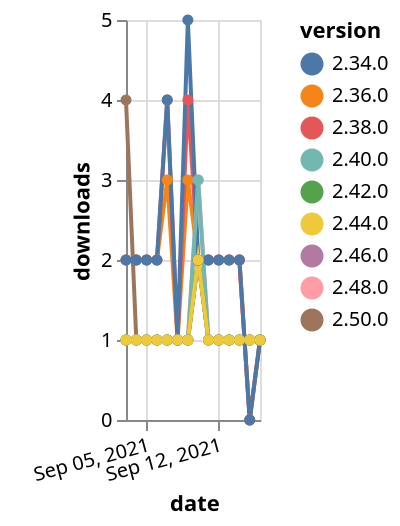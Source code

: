 {"$schema": "https://vega.github.io/schema/vega-lite/v5.json", "description": "A simple bar chart with embedded data.", "data": {"values": [{"date": "2021-09-03", "total": 2532, "delta": 2, "version": "2.36.0"}, {"date": "2021-09-04", "total": 2534, "delta": 2, "version": "2.36.0"}, {"date": "2021-09-05", "total": 2536, "delta": 2, "version": "2.36.0"}, {"date": "2021-09-06", "total": 2538, "delta": 2, "version": "2.36.0"}, {"date": "2021-09-07", "total": 2541, "delta": 3, "version": "2.36.0"}, {"date": "2021-09-08", "total": 2542, "delta": 1, "version": "2.36.0"}, {"date": "2021-09-09", "total": 2545, "delta": 3, "version": "2.36.0"}, {"date": "2021-09-10", "total": 2547, "delta": 2, "version": "2.36.0"}, {"date": "2021-09-11", "total": 2549, "delta": 2, "version": "2.36.0"}, {"date": "2021-09-12", "total": 2551, "delta": 2, "version": "2.36.0"}, {"date": "2021-09-13", "total": 2553, "delta": 2, "version": "2.36.0"}, {"date": "2021-09-14", "total": 2555, "delta": 2, "version": "2.36.0"}, {"date": "2021-09-15", "total": 2555, "delta": 0, "version": "2.36.0"}, {"date": "2021-09-16", "total": 2556, "delta": 1, "version": "2.36.0"}, {"date": "2021-09-03", "total": 168, "delta": 1, "version": "2.48.0"}, {"date": "2021-09-04", "total": 169, "delta": 1, "version": "2.48.0"}, {"date": "2021-09-05", "total": 170, "delta": 1, "version": "2.48.0"}, {"date": "2021-09-06", "total": 171, "delta": 1, "version": "2.48.0"}, {"date": "2021-09-07", "total": 172, "delta": 1, "version": "2.48.0"}, {"date": "2021-09-08", "total": 173, "delta": 1, "version": "2.48.0"}, {"date": "2021-09-09", "total": 174, "delta": 1, "version": "2.48.0"}, {"date": "2021-09-10", "total": 177, "delta": 3, "version": "2.48.0"}, {"date": "2021-09-11", "total": 178, "delta": 1, "version": "2.48.0"}, {"date": "2021-09-12", "total": 179, "delta": 1, "version": "2.48.0"}, {"date": "2021-09-13", "total": 180, "delta": 1, "version": "2.48.0"}, {"date": "2021-09-14", "total": 181, "delta": 1, "version": "2.48.0"}, {"date": "2021-09-15", "total": 182, "delta": 1, "version": "2.48.0"}, {"date": "2021-09-16", "total": 183, "delta": 1, "version": "2.48.0"}, {"date": "2021-09-03", "total": 118, "delta": 4, "version": "2.50.0"}, {"date": "2021-09-04", "total": 119, "delta": 1, "version": "2.50.0"}, {"date": "2021-09-05", "total": 120, "delta": 1, "version": "2.50.0"}, {"date": "2021-09-06", "total": 121, "delta": 1, "version": "2.50.0"}, {"date": "2021-09-07", "total": 122, "delta": 1, "version": "2.50.0"}, {"date": "2021-09-08", "total": 123, "delta": 1, "version": "2.50.0"}, {"date": "2021-09-09", "total": 124, "delta": 1, "version": "2.50.0"}, {"date": "2021-09-10", "total": 126, "delta": 2, "version": "2.50.0"}, {"date": "2021-09-11", "total": 127, "delta": 1, "version": "2.50.0"}, {"date": "2021-09-12", "total": 128, "delta": 1, "version": "2.50.0"}, {"date": "2021-09-13", "total": 129, "delta": 1, "version": "2.50.0"}, {"date": "2021-09-14", "total": 130, "delta": 1, "version": "2.50.0"}, {"date": "2021-09-15", "total": 131, "delta": 1, "version": "2.50.0"}, {"date": "2021-09-16", "total": 132, "delta": 1, "version": "2.50.0"}, {"date": "2021-09-03", "total": 2428, "delta": 2, "version": "2.38.0"}, {"date": "2021-09-04", "total": 2430, "delta": 2, "version": "2.38.0"}, {"date": "2021-09-05", "total": 2432, "delta": 2, "version": "2.38.0"}, {"date": "2021-09-06", "total": 2434, "delta": 2, "version": "2.38.0"}, {"date": "2021-09-07", "total": 2438, "delta": 4, "version": "2.38.0"}, {"date": "2021-09-08", "total": 2439, "delta": 1, "version": "2.38.0"}, {"date": "2021-09-09", "total": 2443, "delta": 4, "version": "2.38.0"}, {"date": "2021-09-10", "total": 2445, "delta": 2, "version": "2.38.0"}, {"date": "2021-09-11", "total": 2447, "delta": 2, "version": "2.38.0"}, {"date": "2021-09-12", "total": 2449, "delta": 2, "version": "2.38.0"}, {"date": "2021-09-13", "total": 2451, "delta": 2, "version": "2.38.0"}, {"date": "2021-09-14", "total": 2453, "delta": 2, "version": "2.38.0"}, {"date": "2021-09-15", "total": 2453, "delta": 0, "version": "2.38.0"}, {"date": "2021-09-16", "total": 2454, "delta": 1, "version": "2.38.0"}, {"date": "2021-09-03", "total": 3088, "delta": 2, "version": "2.34.0"}, {"date": "2021-09-04", "total": 3090, "delta": 2, "version": "2.34.0"}, {"date": "2021-09-05", "total": 3092, "delta": 2, "version": "2.34.0"}, {"date": "2021-09-06", "total": 3094, "delta": 2, "version": "2.34.0"}, {"date": "2021-09-07", "total": 3098, "delta": 4, "version": "2.34.0"}, {"date": "2021-09-08", "total": 3099, "delta": 1, "version": "2.34.0"}, {"date": "2021-09-09", "total": 3104, "delta": 5, "version": "2.34.0"}, {"date": "2021-09-10", "total": 3106, "delta": 2, "version": "2.34.0"}, {"date": "2021-09-11", "total": 3108, "delta": 2, "version": "2.34.0"}, {"date": "2021-09-12", "total": 3110, "delta": 2, "version": "2.34.0"}, {"date": "2021-09-13", "total": 3112, "delta": 2, "version": "2.34.0"}, {"date": "2021-09-14", "total": 3114, "delta": 2, "version": "2.34.0"}, {"date": "2021-09-15", "total": 3114, "delta": 0, "version": "2.34.0"}, {"date": "2021-09-16", "total": 3115, "delta": 1, "version": "2.34.0"}, {"date": "2021-09-03", "total": 364, "delta": 1, "version": "2.40.0"}, {"date": "2021-09-04", "total": 365, "delta": 1, "version": "2.40.0"}, {"date": "2021-09-05", "total": 366, "delta": 1, "version": "2.40.0"}, {"date": "2021-09-06", "total": 367, "delta": 1, "version": "2.40.0"}, {"date": "2021-09-07", "total": 368, "delta": 1, "version": "2.40.0"}, {"date": "2021-09-08", "total": 369, "delta": 1, "version": "2.40.0"}, {"date": "2021-09-09", "total": 370, "delta": 1, "version": "2.40.0"}, {"date": "2021-09-10", "total": 373, "delta": 3, "version": "2.40.0"}, {"date": "2021-09-11", "total": 374, "delta": 1, "version": "2.40.0"}, {"date": "2021-09-12", "total": 375, "delta": 1, "version": "2.40.0"}, {"date": "2021-09-13", "total": 376, "delta": 1, "version": "2.40.0"}, {"date": "2021-09-14", "total": 377, "delta": 1, "version": "2.40.0"}, {"date": "2021-09-15", "total": 378, "delta": 1, "version": "2.40.0"}, {"date": "2021-09-16", "total": 379, "delta": 1, "version": "2.40.0"}, {"date": "2021-09-03", "total": 151, "delta": 1, "version": "2.46.0"}, {"date": "2021-09-04", "total": 152, "delta": 1, "version": "2.46.0"}, {"date": "2021-09-05", "total": 153, "delta": 1, "version": "2.46.0"}, {"date": "2021-09-06", "total": 154, "delta": 1, "version": "2.46.0"}, {"date": "2021-09-07", "total": 155, "delta": 1, "version": "2.46.0"}, {"date": "2021-09-08", "total": 156, "delta": 1, "version": "2.46.0"}, {"date": "2021-09-09", "total": 157, "delta": 1, "version": "2.46.0"}, {"date": "2021-09-10", "total": 159, "delta": 2, "version": "2.46.0"}, {"date": "2021-09-11", "total": 160, "delta": 1, "version": "2.46.0"}, {"date": "2021-09-12", "total": 161, "delta": 1, "version": "2.46.0"}, {"date": "2021-09-13", "total": 162, "delta": 1, "version": "2.46.0"}, {"date": "2021-09-14", "total": 163, "delta": 1, "version": "2.46.0"}, {"date": "2021-09-15", "total": 164, "delta": 1, "version": "2.46.0"}, {"date": "2021-09-16", "total": 165, "delta": 1, "version": "2.46.0"}, {"date": "2021-09-03", "total": 186, "delta": 1, "version": "2.42.0"}, {"date": "2021-09-04", "total": 187, "delta": 1, "version": "2.42.0"}, {"date": "2021-09-05", "total": 188, "delta": 1, "version": "2.42.0"}, {"date": "2021-09-06", "total": 189, "delta": 1, "version": "2.42.0"}, {"date": "2021-09-07", "total": 190, "delta": 1, "version": "2.42.0"}, {"date": "2021-09-08", "total": 191, "delta": 1, "version": "2.42.0"}, {"date": "2021-09-09", "total": 192, "delta": 1, "version": "2.42.0"}, {"date": "2021-09-10", "total": 194, "delta": 2, "version": "2.42.0"}, {"date": "2021-09-11", "total": 195, "delta": 1, "version": "2.42.0"}, {"date": "2021-09-12", "total": 196, "delta": 1, "version": "2.42.0"}, {"date": "2021-09-13", "total": 197, "delta": 1, "version": "2.42.0"}, {"date": "2021-09-14", "total": 198, "delta": 1, "version": "2.42.0"}, {"date": "2021-09-15", "total": 199, "delta": 1, "version": "2.42.0"}, {"date": "2021-09-16", "total": 200, "delta": 1, "version": "2.42.0"}, {"date": "2021-09-03", "total": 172, "delta": 1, "version": "2.44.0"}, {"date": "2021-09-04", "total": 173, "delta": 1, "version": "2.44.0"}, {"date": "2021-09-05", "total": 174, "delta": 1, "version": "2.44.0"}, {"date": "2021-09-06", "total": 175, "delta": 1, "version": "2.44.0"}, {"date": "2021-09-07", "total": 176, "delta": 1, "version": "2.44.0"}, {"date": "2021-09-08", "total": 177, "delta": 1, "version": "2.44.0"}, {"date": "2021-09-09", "total": 178, "delta": 1, "version": "2.44.0"}, {"date": "2021-09-10", "total": 180, "delta": 2, "version": "2.44.0"}, {"date": "2021-09-11", "total": 181, "delta": 1, "version": "2.44.0"}, {"date": "2021-09-12", "total": 182, "delta": 1, "version": "2.44.0"}, {"date": "2021-09-13", "total": 183, "delta": 1, "version": "2.44.0"}, {"date": "2021-09-14", "total": 184, "delta": 1, "version": "2.44.0"}, {"date": "2021-09-15", "total": 185, "delta": 1, "version": "2.44.0"}, {"date": "2021-09-16", "total": 186, "delta": 1, "version": "2.44.0"}]}, "width": "container", "mark": {"type": "line", "point": {"filled": true}}, "encoding": {"x": {"field": "date", "type": "temporal", "timeUnit": "yearmonthdate", "title": "date", "axis": {"labelAngle": -15}}, "y": {"field": "delta", "type": "quantitative", "title": "downloads"}, "color": {"field": "version", "type": "nominal"}, "tooltip": {"field": "delta"}}}